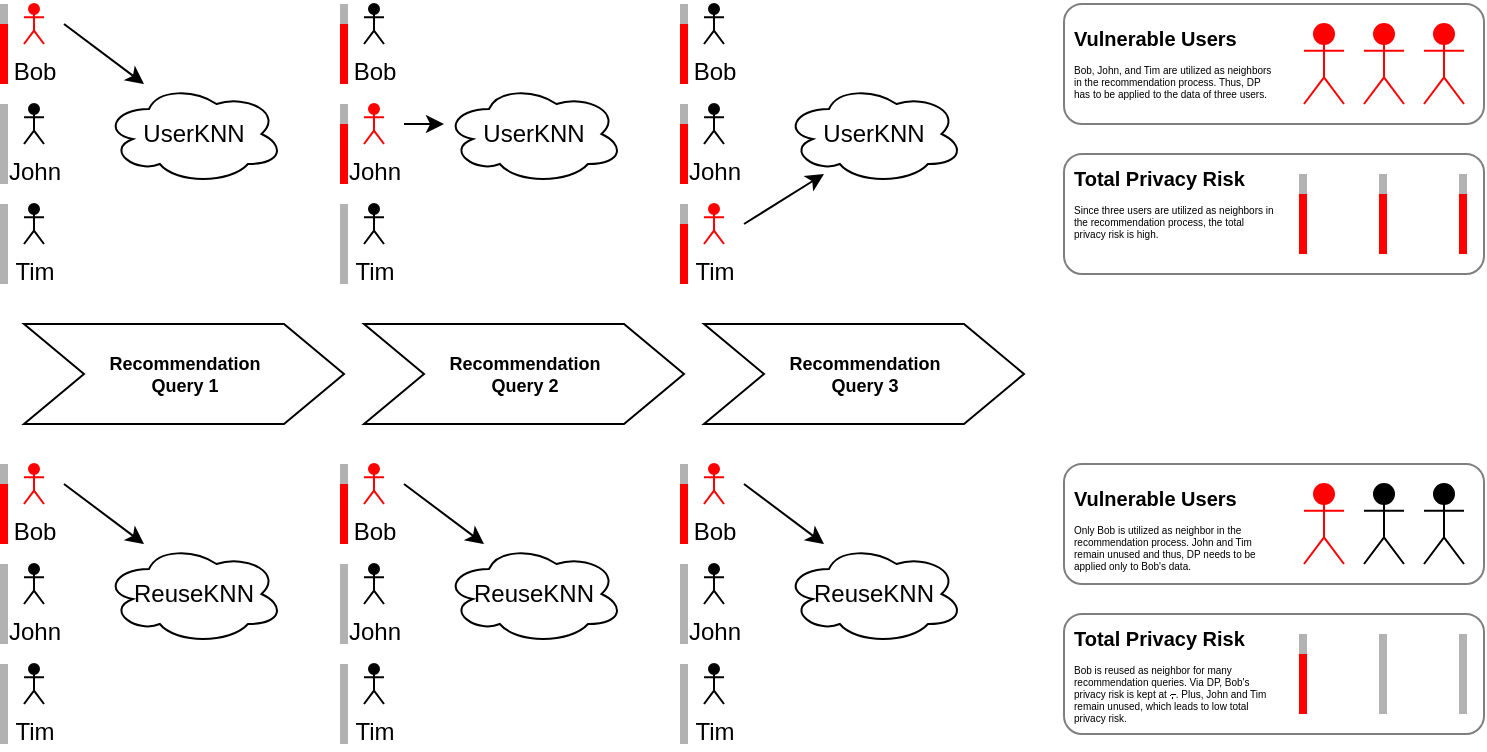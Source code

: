 <mxfile version="17.4.1" type="device"><diagram id="AZ5nEPRGbOZVYPKxdAYK" name="Page-1"><mxGraphModel dx="1422" dy="762" grid="1" gridSize="10" guides="1" tooltips="1" connect="1" arrows="1" fold="1" page="1" pageScale="1" pageWidth="827" pageHeight="1169" math="1" shadow="0"><root><mxCell id="0"/><mxCell id="1" parent="0"/><mxCell id="lNl-TGnM5BO20pMJxr-H-246" value="" style="rounded=1;whiteSpace=wrap;html=1;glass=0;sketch=0;fontSize=9;strokeColor=default;strokeWidth=1;fillColor=none;opacity=50;" vertex="1" parent="1"><mxGeometry x="560" y="40" width="210" height="60" as="geometry"/></mxCell><mxCell id="lNl-TGnM5BO20pMJxr-H-247" value="" style="rounded=1;whiteSpace=wrap;html=1;glass=0;sketch=0;fontSize=9;strokeColor=default;strokeWidth=1;fillColor=none;opacity=50;" vertex="1" parent="1"><mxGeometry x="560" y="115" width="210" height="60" as="geometry"/></mxCell><mxCell id="lNl-TGnM5BO20pMJxr-H-262" value="" style="rounded=1;whiteSpace=wrap;html=1;glass=0;sketch=0;fontSize=9;strokeColor=default;strokeWidth=1;fillColor=none;opacity=50;" vertex="1" parent="1"><mxGeometry x="560" y="345" width="210" height="60" as="geometry"/></mxCell><mxCell id="lNl-TGnM5BO20pMJxr-H-261" value="" style="rounded=1;whiteSpace=wrap;html=1;glass=0;sketch=0;fontSize=9;strokeColor=default;strokeWidth=1;fillColor=none;opacity=50;" vertex="1" parent="1"><mxGeometry x="560" y="270" width="210" height="60" as="geometry"/></mxCell><mxCell id="lNl-TGnM5BO20pMJxr-H-1" value="UserKNN" style="ellipse;shape=cloud;whiteSpace=wrap;html=1;shadow=0;sketch=0;strokeColor=default;strokeWidth=1;fillColor=#FFFFFF;gradientColor=none;" vertex="1" parent="1"><mxGeometry x="80" y="80" width="90" height="50" as="geometry"/></mxCell><mxCell id="lNl-TGnM5BO20pMJxr-H-2" value="Bob" style="shape=umlActor;verticalLabelPosition=bottom;verticalAlign=top;html=1;outlineConnect=0;shadow=0;sketch=0;strokeColor=#FF0000;strokeWidth=1;fillColor=#FF0000;gradientColor=none;" vertex="1" parent="1"><mxGeometry x="40" y="40" width="10" height="20" as="geometry"/></mxCell><mxCell id="lNl-TGnM5BO20pMJxr-H-3" value="John" style="shape=umlActor;verticalLabelPosition=bottom;verticalAlign=top;html=1;outlineConnect=0;shadow=0;sketch=0;strokeColor=default;strokeWidth=1;fillColor=#000000;gradientColor=none;" vertex="1" parent="1"><mxGeometry x="40" y="90" width="10" height="20" as="geometry"/></mxCell><mxCell id="lNl-TGnM5BO20pMJxr-H-4" value="Tim" style="shape=umlActor;verticalLabelPosition=bottom;verticalAlign=top;html=1;outlineConnect=0;shadow=0;sketch=0;strokeColor=default;strokeWidth=1;fillColor=#000000;gradientColor=none;" vertex="1" parent="1"><mxGeometry x="40" y="140" width="10" height="20" as="geometry"/></mxCell><mxCell id="lNl-TGnM5BO20pMJxr-H-132" value="UserKNN" style="ellipse;shape=cloud;whiteSpace=wrap;html=1;shadow=0;sketch=0;strokeColor=default;strokeWidth=1;fillColor=#FFFFFF;gradientColor=none;" vertex="1" parent="1"><mxGeometry x="250" y="80" width="90" height="50" as="geometry"/></mxCell><mxCell id="lNl-TGnM5BO20pMJxr-H-133" value="Bob" style="shape=umlActor;verticalLabelPosition=bottom;verticalAlign=top;html=1;outlineConnect=0;shadow=0;sketch=0;strokeColor=#000000;strokeWidth=1;fillColor=#000000;gradientColor=none;" vertex="1" parent="1"><mxGeometry x="210" y="40" width="10" height="20" as="geometry"/></mxCell><mxCell id="lNl-TGnM5BO20pMJxr-H-134" value="John" style="shape=umlActor;verticalLabelPosition=bottom;verticalAlign=top;html=1;outlineConnect=0;shadow=0;sketch=0;strokeColor=#FF0000;strokeWidth=1;fillColor=#FF0000;gradientColor=none;" vertex="1" parent="1"><mxGeometry x="210" y="90" width="10" height="20" as="geometry"/></mxCell><mxCell id="lNl-TGnM5BO20pMJxr-H-135" value="Tim" style="shape=umlActor;verticalLabelPosition=bottom;verticalAlign=top;html=1;outlineConnect=0;shadow=0;sketch=0;strokeColor=default;strokeWidth=1;fillColor=#000000;gradientColor=none;" vertex="1" parent="1"><mxGeometry x="210" y="140" width="10" height="20" as="geometry"/></mxCell><mxCell id="lNl-TGnM5BO20pMJxr-H-136" value="UserKNN" style="ellipse;shape=cloud;whiteSpace=wrap;html=1;shadow=0;sketch=0;strokeColor=default;strokeWidth=1;fillColor=#FFFFFF;gradientColor=none;" vertex="1" parent="1"><mxGeometry x="420" y="80" width="90" height="50" as="geometry"/></mxCell><mxCell id="lNl-TGnM5BO20pMJxr-H-137" value="Bob" style="shape=umlActor;verticalLabelPosition=bottom;verticalAlign=top;html=1;outlineConnect=0;shadow=0;sketch=0;strokeColor=#000000;strokeWidth=1;fillColor=#000000;gradientColor=none;" vertex="1" parent="1"><mxGeometry x="380" y="40" width="10" height="20" as="geometry"/></mxCell><mxCell id="lNl-TGnM5BO20pMJxr-H-138" value="John" style="shape=umlActor;verticalLabelPosition=bottom;verticalAlign=top;html=1;outlineConnect=0;shadow=0;sketch=0;strokeColor=default;strokeWidth=1;fillColor=#000000;gradientColor=none;" vertex="1" parent="1"><mxGeometry x="380" y="90" width="10" height="20" as="geometry"/></mxCell><mxCell id="lNl-TGnM5BO20pMJxr-H-139" value="Tim" style="shape=umlActor;verticalLabelPosition=bottom;verticalAlign=top;html=1;outlineConnect=0;shadow=0;sketch=0;strokeColor=#FF0000;strokeWidth=1;fillColor=#FF0000;gradientColor=none;" vertex="1" parent="1"><mxGeometry x="380" y="140" width="10" height="20" as="geometry"/></mxCell><mxCell id="lNl-TGnM5BO20pMJxr-H-140" value="" style="shape=umlActor;verticalLabelPosition=bottom;verticalAlign=top;html=1;outlineConnect=0;shadow=0;sketch=0;strokeColor=#FF0000;strokeWidth=1;fillColor=#FF0000;gradientColor=none;" vertex="1" parent="1"><mxGeometry x="680" y="50" width="20" height="40" as="geometry"/></mxCell><mxCell id="lNl-TGnM5BO20pMJxr-H-143" value="" style="endArrow=classic;html=1;rounded=0;" edge="1" parent="1"><mxGeometry width="50" height="50" relative="1" as="geometry"><mxPoint x="60" y="50" as="sourcePoint"/><mxPoint x="100" y="80" as="targetPoint"/></mxGeometry></mxCell><mxCell id="lNl-TGnM5BO20pMJxr-H-144" value="" style="endArrow=classic;html=1;rounded=0;" edge="1" parent="1"><mxGeometry width="50" height="50" relative="1" as="geometry"><mxPoint x="230" y="100" as="sourcePoint"/><mxPoint x="250" y="100" as="targetPoint"/></mxGeometry></mxCell><mxCell id="lNl-TGnM5BO20pMJxr-H-145" value="" style="endArrow=classic;html=1;rounded=0;" edge="1" parent="1"><mxGeometry width="50" height="50" relative="1" as="geometry"><mxPoint x="400" y="150" as="sourcePoint"/><mxPoint x="440" y="125" as="targetPoint"/></mxGeometry></mxCell><mxCell id="lNl-TGnM5BO20pMJxr-H-146" value="ReuseKNN" style="ellipse;shape=cloud;whiteSpace=wrap;html=1;shadow=0;sketch=0;strokeColor=default;strokeWidth=1;fillColor=#FFFFFF;gradientColor=none;" vertex="1" parent="1"><mxGeometry x="80" y="310" width="90" height="50" as="geometry"/></mxCell><mxCell id="lNl-TGnM5BO20pMJxr-H-147" value="Bob" style="shape=umlActor;verticalLabelPosition=bottom;verticalAlign=top;html=1;outlineConnect=0;shadow=0;sketch=0;strokeColor=#FF0000;strokeWidth=1;fillColor=#FF0000;gradientColor=none;" vertex="1" parent="1"><mxGeometry x="40" y="270" width="10" height="20" as="geometry"/></mxCell><mxCell id="lNl-TGnM5BO20pMJxr-H-148" value="John" style="shape=umlActor;verticalLabelPosition=bottom;verticalAlign=top;html=1;outlineConnect=0;shadow=0;sketch=0;strokeColor=default;strokeWidth=1;fillColor=#000000;gradientColor=none;" vertex="1" parent="1"><mxGeometry x="40" y="320" width="10" height="20" as="geometry"/></mxCell><mxCell id="lNl-TGnM5BO20pMJxr-H-149" value="Tim" style="shape=umlActor;verticalLabelPosition=bottom;verticalAlign=top;html=1;outlineConnect=0;shadow=0;sketch=0;strokeColor=default;strokeWidth=1;fillColor=#000000;gradientColor=none;" vertex="1" parent="1"><mxGeometry x="40" y="370" width="10" height="20" as="geometry"/></mxCell><mxCell id="lNl-TGnM5BO20pMJxr-H-161" value="" style="endArrow=classic;html=1;rounded=0;" edge="1" parent="1"><mxGeometry width="50" height="50" relative="1" as="geometry"><mxPoint x="60" y="280" as="sourcePoint"/><mxPoint x="100" y="310" as="targetPoint"/></mxGeometry></mxCell><mxCell id="lNl-TGnM5BO20pMJxr-H-164" value="ReuseKNN" style="ellipse;shape=cloud;whiteSpace=wrap;html=1;shadow=0;sketch=0;strokeColor=default;strokeWidth=1;fillColor=#FFFFFF;gradientColor=none;" vertex="1" parent="1"><mxGeometry x="250" y="310" width="90" height="50" as="geometry"/></mxCell><mxCell id="lNl-TGnM5BO20pMJxr-H-165" value="Bob" style="shape=umlActor;verticalLabelPosition=bottom;verticalAlign=top;html=1;outlineConnect=0;shadow=0;sketch=0;strokeColor=#FF0000;strokeWidth=1;fillColor=#FF0000;gradientColor=none;" vertex="1" parent="1"><mxGeometry x="210" y="270" width="10" height="20" as="geometry"/></mxCell><mxCell id="lNl-TGnM5BO20pMJxr-H-166" value="John" style="shape=umlActor;verticalLabelPosition=bottom;verticalAlign=top;html=1;outlineConnect=0;shadow=0;sketch=0;strokeColor=default;strokeWidth=1;fillColor=#000000;gradientColor=none;" vertex="1" parent="1"><mxGeometry x="210" y="320" width="10" height="20" as="geometry"/></mxCell><mxCell id="lNl-TGnM5BO20pMJxr-H-167" value="Tim" style="shape=umlActor;verticalLabelPosition=bottom;verticalAlign=top;html=1;outlineConnect=0;shadow=0;sketch=0;strokeColor=default;strokeWidth=1;fillColor=#000000;gradientColor=none;" vertex="1" parent="1"><mxGeometry x="210" y="370" width="10" height="20" as="geometry"/></mxCell><mxCell id="lNl-TGnM5BO20pMJxr-H-168" value="" style="endArrow=classic;html=1;rounded=0;" edge="1" parent="1"><mxGeometry width="50" height="50" relative="1" as="geometry"><mxPoint x="230" y="280" as="sourcePoint"/><mxPoint x="270" y="310" as="targetPoint"/></mxGeometry></mxCell><mxCell id="lNl-TGnM5BO20pMJxr-H-169" value="ReuseKNN" style="ellipse;shape=cloud;whiteSpace=wrap;html=1;shadow=0;sketch=0;strokeColor=default;strokeWidth=1;fillColor=#FFFFFF;gradientColor=none;" vertex="1" parent="1"><mxGeometry x="420" y="310" width="90" height="50" as="geometry"/></mxCell><mxCell id="lNl-TGnM5BO20pMJxr-H-170" value="Bob" style="shape=umlActor;verticalLabelPosition=bottom;verticalAlign=top;html=1;outlineConnect=0;shadow=0;sketch=0;strokeColor=#FF0000;strokeWidth=1;fillColor=#FF0000;gradientColor=none;" vertex="1" parent="1"><mxGeometry x="380" y="270" width="10" height="20" as="geometry"/></mxCell><mxCell id="lNl-TGnM5BO20pMJxr-H-171" value="John" style="shape=umlActor;verticalLabelPosition=bottom;verticalAlign=top;html=1;outlineConnect=0;shadow=0;sketch=0;strokeColor=default;strokeWidth=1;fillColor=#000000;gradientColor=none;" vertex="1" parent="1"><mxGeometry x="380" y="320" width="10" height="20" as="geometry"/></mxCell><mxCell id="lNl-TGnM5BO20pMJxr-H-172" value="Tim" style="shape=umlActor;verticalLabelPosition=bottom;verticalAlign=top;html=1;outlineConnect=0;shadow=0;sketch=0;strokeColor=default;strokeWidth=1;fillColor=#000000;gradientColor=none;" vertex="1" parent="1"><mxGeometry x="380" y="370" width="10" height="20" as="geometry"/></mxCell><mxCell id="lNl-TGnM5BO20pMJxr-H-173" value="" style="endArrow=classic;html=1;rounded=0;" edge="1" parent="1"><mxGeometry width="50" height="50" relative="1" as="geometry"><mxPoint x="400" y="280" as="sourcePoint"/><mxPoint x="440" y="310" as="targetPoint"/></mxGeometry></mxCell><mxCell id="lNl-TGnM5BO20pMJxr-H-183" value="" style="endArrow=none;html=1;rounded=0;fontSize=5;strokeColor=#000000;strokeWidth=4;opacity=30;" edge="1" parent="1"><mxGeometry width="50" height="50" relative="1" as="geometry"><mxPoint x="30" y="80" as="sourcePoint"/><mxPoint x="30" y="40" as="targetPoint"/></mxGeometry></mxCell><mxCell id="lNl-TGnM5BO20pMJxr-H-187" value="" style="endArrow=none;html=1;rounded=0;fontSize=5;strokeColor=#FF0000;strokeWidth=4;" edge="1" parent="1"><mxGeometry width="50" height="50" relative="1" as="geometry"><mxPoint x="30" y="80" as="sourcePoint"/><mxPoint x="30" y="50" as="targetPoint"/></mxGeometry></mxCell><mxCell id="lNl-TGnM5BO20pMJxr-H-188" value="" style="endArrow=none;html=1;rounded=0;fontSize=5;strokeColor=#000000;strokeWidth=4;opacity=30;" edge="1" parent="1"><mxGeometry width="50" height="50" relative="1" as="geometry"><mxPoint x="30" y="130" as="sourcePoint"/><mxPoint x="30" y="90" as="targetPoint"/></mxGeometry></mxCell><mxCell id="lNl-TGnM5BO20pMJxr-H-190" value="" style="endArrow=none;html=1;rounded=0;fontSize=5;strokeColor=#000000;strokeWidth=4;opacity=30;" edge="1" parent="1"><mxGeometry width="50" height="50" relative="1" as="geometry"><mxPoint x="30" y="180" as="sourcePoint"/><mxPoint x="30" y="140" as="targetPoint"/></mxGeometry></mxCell><mxCell id="lNl-TGnM5BO20pMJxr-H-192" value="" style="endArrow=none;html=1;rounded=0;fontSize=5;strokeColor=#000000;strokeWidth=4;opacity=30;" edge="1" parent="1"><mxGeometry width="50" height="50" relative="1" as="geometry"><mxPoint x="200" y="80" as="sourcePoint"/><mxPoint x="200" y="40" as="targetPoint"/></mxGeometry></mxCell><mxCell id="lNl-TGnM5BO20pMJxr-H-193" value="" style="endArrow=none;html=1;rounded=0;fontSize=5;strokeColor=#FF0000;strokeWidth=4;" edge="1" parent="1"><mxGeometry width="50" height="50" relative="1" as="geometry"><mxPoint x="200" y="80" as="sourcePoint"/><mxPoint x="200" y="50" as="targetPoint"/></mxGeometry></mxCell><mxCell id="lNl-TGnM5BO20pMJxr-H-194" value="" style="endArrow=none;html=1;rounded=0;fontSize=5;strokeColor=#000000;strokeWidth=4;opacity=30;" edge="1" parent="1"><mxGeometry width="50" height="50" relative="1" as="geometry"><mxPoint x="200" y="130" as="sourcePoint"/><mxPoint x="200" y="90" as="targetPoint"/></mxGeometry></mxCell><mxCell id="lNl-TGnM5BO20pMJxr-H-195" value="" style="endArrow=none;html=1;rounded=0;fontSize=5;strokeColor=#FF0000;strokeWidth=4;" edge="1" parent="1"><mxGeometry width="50" height="50" relative="1" as="geometry"><mxPoint x="200" y="130" as="sourcePoint"/><mxPoint x="200" y="100" as="targetPoint"/></mxGeometry></mxCell><mxCell id="lNl-TGnM5BO20pMJxr-H-196" value="" style="endArrow=none;html=1;rounded=0;fontSize=5;strokeColor=#000000;strokeWidth=4;opacity=30;" edge="1" parent="1"><mxGeometry width="50" height="50" relative="1" as="geometry"><mxPoint x="370" y="80" as="sourcePoint"/><mxPoint x="370" y="40" as="targetPoint"/></mxGeometry></mxCell><mxCell id="lNl-TGnM5BO20pMJxr-H-197" value="" style="endArrow=none;html=1;rounded=0;fontSize=5;strokeColor=#FF0000;strokeWidth=4;" edge="1" parent="1"><mxGeometry width="50" height="50" relative="1" as="geometry"><mxPoint x="370" y="80" as="sourcePoint"/><mxPoint x="370" y="50" as="targetPoint"/></mxGeometry></mxCell><mxCell id="lNl-TGnM5BO20pMJxr-H-198" value="" style="endArrow=none;html=1;rounded=0;fontSize=5;strokeColor=#000000;strokeWidth=4;opacity=30;" edge="1" parent="1"><mxGeometry width="50" height="50" relative="1" as="geometry"><mxPoint x="370" y="130" as="sourcePoint"/><mxPoint x="370" y="90" as="targetPoint"/></mxGeometry></mxCell><mxCell id="lNl-TGnM5BO20pMJxr-H-199" value="" style="endArrow=none;html=1;rounded=0;fontSize=5;strokeColor=#FF0000;strokeWidth=4;" edge="1" parent="1"><mxGeometry width="50" height="50" relative="1" as="geometry"><mxPoint x="370" y="130" as="sourcePoint"/><mxPoint x="370" y="100" as="targetPoint"/></mxGeometry></mxCell><mxCell id="lNl-TGnM5BO20pMJxr-H-200" value="" style="endArrow=none;html=1;rounded=0;fontSize=5;strokeColor=#000000;strokeWidth=4;opacity=30;" edge="1" parent="1"><mxGeometry width="50" height="50" relative="1" as="geometry"><mxPoint x="370" y="180" as="sourcePoint"/><mxPoint x="370" y="140" as="targetPoint"/></mxGeometry></mxCell><mxCell id="lNl-TGnM5BO20pMJxr-H-201" value="" style="endArrow=none;html=1;rounded=0;fontSize=5;strokeColor=#FF0000;strokeWidth=4;" edge="1" parent="1"><mxGeometry width="50" height="50" relative="1" as="geometry"><mxPoint x="370" y="180" as="sourcePoint"/><mxPoint x="370" y="150" as="targetPoint"/></mxGeometry></mxCell><mxCell id="lNl-TGnM5BO20pMJxr-H-202" value="" style="endArrow=none;html=1;rounded=0;fontSize=5;strokeColor=#000000;strokeWidth=4;opacity=30;" edge="1" parent="1"><mxGeometry width="50" height="50" relative="1" as="geometry"><mxPoint x="200" y="180" as="sourcePoint"/><mxPoint x="200" y="140" as="targetPoint"/></mxGeometry></mxCell><mxCell id="lNl-TGnM5BO20pMJxr-H-203" value="" style="endArrow=none;html=1;rounded=0;fontSize=5;strokeColor=#000000;strokeWidth=4;opacity=30;" edge="1" parent="1"><mxGeometry width="50" height="50" relative="1" as="geometry"><mxPoint x="30" y="310" as="sourcePoint"/><mxPoint x="30" y="270" as="targetPoint"/></mxGeometry></mxCell><mxCell id="lNl-TGnM5BO20pMJxr-H-204" value="" style="endArrow=none;html=1;rounded=0;fontSize=5;strokeColor=#FF0000;strokeWidth=4;" edge="1" parent="1"><mxGeometry width="50" height="50" relative="1" as="geometry"><mxPoint x="30" y="310" as="sourcePoint"/><mxPoint x="30" y="280" as="targetPoint"/></mxGeometry></mxCell><mxCell id="lNl-TGnM5BO20pMJxr-H-205" value="" style="endArrow=none;html=1;rounded=0;fontSize=5;strokeColor=#000000;strokeWidth=4;opacity=30;" edge="1" parent="1"><mxGeometry width="50" height="50" relative="1" as="geometry"><mxPoint x="30" y="360" as="sourcePoint"/><mxPoint x="30" y="320" as="targetPoint"/></mxGeometry></mxCell><mxCell id="lNl-TGnM5BO20pMJxr-H-206" value="" style="endArrow=none;html=1;rounded=0;fontSize=5;strokeColor=#000000;strokeWidth=4;opacity=30;" edge="1" parent="1"><mxGeometry width="50" height="50" relative="1" as="geometry"><mxPoint x="30" y="410" as="sourcePoint"/><mxPoint x="30" y="370" as="targetPoint"/></mxGeometry></mxCell><mxCell id="lNl-TGnM5BO20pMJxr-H-209" value="" style="endArrow=none;html=1;rounded=0;fontSize=5;strokeColor=#000000;strokeWidth=4;opacity=30;" edge="1" parent="1"><mxGeometry width="50" height="50" relative="1" as="geometry"><mxPoint x="200" y="360" as="sourcePoint"/><mxPoint x="200" y="320" as="targetPoint"/></mxGeometry></mxCell><mxCell id="lNl-TGnM5BO20pMJxr-H-210" value="" style="endArrow=none;html=1;rounded=0;fontSize=5;strokeColor=#000000;strokeWidth=4;opacity=30;" edge="1" parent="1"><mxGeometry width="50" height="50" relative="1" as="geometry"><mxPoint x="200" y="410" as="sourcePoint"/><mxPoint x="200" y="370" as="targetPoint"/></mxGeometry></mxCell><mxCell id="lNl-TGnM5BO20pMJxr-H-213" value="" style="endArrow=none;html=1;rounded=0;fontSize=5;strokeColor=#000000;strokeWidth=4;opacity=30;" edge="1" parent="1"><mxGeometry width="50" height="50" relative="1" as="geometry"><mxPoint x="370" y="360" as="sourcePoint"/><mxPoint x="370" y="320" as="targetPoint"/></mxGeometry></mxCell><mxCell id="lNl-TGnM5BO20pMJxr-H-214" value="" style="endArrow=none;html=1;rounded=0;fontSize=5;strokeColor=#000000;strokeWidth=4;opacity=30;" edge="1" parent="1"><mxGeometry width="50" height="50" relative="1" as="geometry"><mxPoint x="370" y="410" as="sourcePoint"/><mxPoint x="370" y="370" as="targetPoint"/></mxGeometry></mxCell><mxCell id="lNl-TGnM5BO20pMJxr-H-221" value="" style="endArrow=none;html=1;rounded=0;fontSize=5;strokeColor=#000000;strokeWidth=4;opacity=30;" edge="1" parent="1"><mxGeometry width="50" height="50" relative="1" as="geometry"><mxPoint x="200" y="310" as="sourcePoint"/><mxPoint x="200" y="270" as="targetPoint"/></mxGeometry></mxCell><mxCell id="lNl-TGnM5BO20pMJxr-H-222" value="" style="endArrow=none;html=1;rounded=0;fontSize=5;strokeColor=#FF0000;strokeWidth=4;" edge="1" parent="1"><mxGeometry width="50" height="50" relative="1" as="geometry"><mxPoint x="200" y="310" as="sourcePoint"/><mxPoint x="200" y="280" as="targetPoint"/></mxGeometry></mxCell><mxCell id="lNl-TGnM5BO20pMJxr-H-229" value="" style="endArrow=none;html=1;rounded=0;fontSize=5;strokeColor=#000000;strokeWidth=4;opacity=30;" edge="1" parent="1"><mxGeometry width="50" height="50" relative="1" as="geometry"><mxPoint x="370" y="310" as="sourcePoint"/><mxPoint x="370" y="270" as="targetPoint"/></mxGeometry></mxCell><mxCell id="lNl-TGnM5BO20pMJxr-H-230" value="" style="endArrow=none;html=1;rounded=0;fontSize=5;strokeColor=#FF0000;strokeWidth=4;" edge="1" parent="1"><mxGeometry width="50" height="50" relative="1" as="geometry"><mxPoint x="370" y="310" as="sourcePoint"/><mxPoint x="370" y="280" as="targetPoint"/></mxGeometry></mxCell><mxCell id="lNl-TGnM5BO20pMJxr-H-231" value="" style="endArrow=none;html=1;rounded=0;fontSize=5;strokeColor=#000000;strokeWidth=4;opacity=30;" edge="1" parent="1"><mxGeometry width="50" height="50" relative="1" as="geometry"><mxPoint x="679.51" y="165" as="sourcePoint"/><mxPoint x="679.51" y="125" as="targetPoint"/></mxGeometry></mxCell><mxCell id="lNl-TGnM5BO20pMJxr-H-232" value="" style="endArrow=none;html=1;rounded=0;fontSize=5;strokeColor=#FF0000;strokeWidth=4;" edge="1" parent="1"><mxGeometry width="50" height="50" relative="1" as="geometry"><mxPoint x="679.51" y="165" as="sourcePoint"/><mxPoint x="679.51" y="135" as="targetPoint"/></mxGeometry></mxCell><mxCell id="lNl-TGnM5BO20pMJxr-H-233" value="" style="shape=image;html=1;verticalAlign=top;verticalLabelPosition=bottom;labelBackgroundColor=#ffffff;imageAspect=0;aspect=fixed;image=https://cdn4.iconfinder.com/data/icons/ionicons/512/icon-plus-round-128.png;shadow=0;sketch=0;strokeColor=default;strokeWidth=1;fillColor=#FFFFFF;gradientColor=none;" vertex="1" parent="1"><mxGeometry x="689.51" y="135" width="20" height="20" as="geometry"/></mxCell><mxCell id="lNl-TGnM5BO20pMJxr-H-234" value="" style="endArrow=none;html=1;rounded=0;fontSize=5;strokeColor=#000000;strokeWidth=4;opacity=30;" edge="1" parent="1"><mxGeometry width="50" height="50" relative="1" as="geometry"><mxPoint x="719.51" y="165" as="sourcePoint"/><mxPoint x="719.51" y="125" as="targetPoint"/></mxGeometry></mxCell><mxCell id="lNl-TGnM5BO20pMJxr-H-235" value="" style="endArrow=none;html=1;rounded=0;fontSize=5;strokeColor=#FF0000;strokeWidth=4;" edge="1" parent="1"><mxGeometry width="50" height="50" relative="1" as="geometry"><mxPoint x="719.51" y="165" as="sourcePoint"/><mxPoint x="719.51" y="135" as="targetPoint"/></mxGeometry></mxCell><mxCell id="lNl-TGnM5BO20pMJxr-H-236" value="" style="shape=image;html=1;verticalAlign=top;verticalLabelPosition=bottom;labelBackgroundColor=#ffffff;imageAspect=0;aspect=fixed;image=https://cdn4.iconfinder.com/data/icons/ionicons/512/icon-plus-round-128.png;shadow=0;sketch=0;strokeColor=default;strokeWidth=1;fillColor=#FFFFFF;gradientColor=none;" vertex="1" parent="1"><mxGeometry x="729.51" y="135" width="20" height="20" as="geometry"/></mxCell><mxCell id="lNl-TGnM5BO20pMJxr-H-237" value="" style="endArrow=none;html=1;rounded=0;fontSize=5;strokeColor=#000000;strokeWidth=4;opacity=30;" edge="1" parent="1"><mxGeometry width="50" height="50" relative="1" as="geometry"><mxPoint x="759.51" y="165" as="sourcePoint"/><mxPoint x="759.51" y="125" as="targetPoint"/></mxGeometry></mxCell><mxCell id="lNl-TGnM5BO20pMJxr-H-238" value="" style="endArrow=none;html=1;rounded=0;fontSize=5;strokeColor=#FF0000;strokeWidth=4;" edge="1" parent="1"><mxGeometry width="50" height="50" relative="1" as="geometry"><mxPoint x="759.51" y="165" as="sourcePoint"/><mxPoint x="759.51" y="135" as="targetPoint"/></mxGeometry></mxCell><mxCell id="lNl-TGnM5BO20pMJxr-H-241" value="&lt;h1&gt;Total Privacy Risk&lt;/h1&gt;&lt;p&gt;Since three users are utilized as neighbors in the recommendation process, the total privacy risk is high.&lt;/p&gt;" style="text;html=1;strokeColor=none;fillColor=none;spacing=5;spacingTop=-20;whiteSpace=wrap;overflow=hidden;rounded=0;glass=0;sketch=0;fontSize=5;opacity=50;" vertex="1" parent="1"><mxGeometry x="560" y="125" width="110" height="40" as="geometry"/></mxCell><mxCell id="lNl-TGnM5BO20pMJxr-H-242" value="&lt;h1&gt;Vulnerable Users&lt;/h1&gt;&lt;p&gt;Bob, John, and Tim are utilized as neighbors in the recommendation process. Thus, DP has to be applied to the data of three users.&lt;/p&gt;" style="text;html=1;strokeColor=none;fillColor=none;spacing=5;spacingTop=-20;whiteSpace=wrap;overflow=hidden;rounded=0;glass=0;sketch=0;fontSize=5;opacity=50;" vertex="1" parent="1"><mxGeometry x="560" y="55" width="110" height="35" as="geometry"/></mxCell><mxCell id="lNl-TGnM5BO20pMJxr-H-244" value="" style="shape=umlActor;verticalLabelPosition=bottom;verticalAlign=top;html=1;outlineConnect=0;shadow=0;sketch=0;strokeColor=#FF0000;strokeWidth=1;fillColor=#FF0000;gradientColor=none;" vertex="1" parent="1"><mxGeometry x="710" y="50" width="20" height="40" as="geometry"/></mxCell><mxCell id="lNl-TGnM5BO20pMJxr-H-245" value="" style="shape=umlActor;verticalLabelPosition=bottom;verticalAlign=top;html=1;outlineConnect=0;shadow=0;sketch=0;strokeColor=#FF0000;strokeWidth=1;fillColor=#FF0000;gradientColor=none;" vertex="1" parent="1"><mxGeometry x="740" y="50" width="20" height="40" as="geometry"/></mxCell><mxCell id="lNl-TGnM5BO20pMJxr-H-248" value="" style="shape=umlActor;verticalLabelPosition=bottom;verticalAlign=top;html=1;outlineConnect=0;shadow=0;sketch=0;strokeColor=#FF0000;strokeWidth=1;fillColor=#FF0000;gradientColor=none;" vertex="1" parent="1"><mxGeometry x="680" y="280" width="20" height="40" as="geometry"/></mxCell><mxCell id="lNl-TGnM5BO20pMJxr-H-249" value="" style="endArrow=none;html=1;rounded=0;fontSize=5;strokeColor=#000000;strokeWidth=4;opacity=30;" edge="1" parent="1"><mxGeometry width="50" height="50" relative="1" as="geometry"><mxPoint x="679.51" y="395" as="sourcePoint"/><mxPoint x="679.51" y="355" as="targetPoint"/></mxGeometry></mxCell><mxCell id="lNl-TGnM5BO20pMJxr-H-250" value="" style="endArrow=none;html=1;rounded=0;fontSize=5;strokeColor=#FF0000;strokeWidth=4;" edge="1" parent="1"><mxGeometry width="50" height="50" relative="1" as="geometry"><mxPoint x="679.51" y="395" as="sourcePoint"/><mxPoint x="679.51" y="365" as="targetPoint"/></mxGeometry></mxCell><mxCell id="lNl-TGnM5BO20pMJxr-H-251" value="" style="shape=image;html=1;verticalAlign=top;verticalLabelPosition=bottom;labelBackgroundColor=#ffffff;imageAspect=0;aspect=fixed;image=https://cdn4.iconfinder.com/data/icons/ionicons/512/icon-plus-round-128.png;shadow=0;sketch=0;strokeColor=default;strokeWidth=1;fillColor=#FFFFFF;gradientColor=none;" vertex="1" parent="1"><mxGeometry x="689.51" y="365" width="20" height="20" as="geometry"/></mxCell><mxCell id="lNl-TGnM5BO20pMJxr-H-252" value="" style="endArrow=none;html=1;rounded=0;fontSize=5;strokeColor=#000000;strokeWidth=4;opacity=30;" edge="1" parent="1"><mxGeometry width="50" height="50" relative="1" as="geometry"><mxPoint x="719.51" y="395" as="sourcePoint"/><mxPoint x="719.51" y="355" as="targetPoint"/></mxGeometry></mxCell><mxCell id="lNl-TGnM5BO20pMJxr-H-254" value="" style="shape=image;html=1;verticalAlign=top;verticalLabelPosition=bottom;labelBackgroundColor=#ffffff;imageAspect=0;aspect=fixed;image=https://cdn4.iconfinder.com/data/icons/ionicons/512/icon-plus-round-128.png;shadow=0;sketch=0;strokeColor=default;strokeWidth=1;fillColor=#FFFFFF;gradientColor=none;" vertex="1" parent="1"><mxGeometry x="729.51" y="365" width="20" height="20" as="geometry"/></mxCell><mxCell id="lNl-TGnM5BO20pMJxr-H-255" value="" style="endArrow=none;html=1;rounded=0;fontSize=5;strokeColor=#000000;strokeWidth=4;opacity=30;" edge="1" parent="1"><mxGeometry width="50" height="50" relative="1" as="geometry"><mxPoint x="759.51" y="395" as="sourcePoint"/><mxPoint x="759.51" y="355" as="targetPoint"/></mxGeometry></mxCell><mxCell id="lNl-TGnM5BO20pMJxr-H-257" value="&lt;h1&gt;Total Privacy Risk&lt;/h1&gt;&lt;p&gt;Bob is reused as neighbor for many recommendation queries. Via DP, Bob's privacy risk is kept at \(\tau\).&amp;nbsp;&lt;span&gt;Plus, John and Tim remain unused, which leads to low total privacy risk.&lt;/span&gt;&lt;/p&gt;" style="text;html=1;strokeColor=none;fillColor=none;spacing=5;spacingTop=-20;whiteSpace=wrap;overflow=hidden;rounded=0;glass=0;sketch=0;fontSize=5;opacity=50;" vertex="1" parent="1"><mxGeometry x="560" y="355" width="110" height="55" as="geometry"/></mxCell><mxCell id="lNl-TGnM5BO20pMJxr-H-258" value="&lt;h1&gt;Vulnerable Users&lt;/h1&gt;&lt;p&gt;Only Bob is utilized as neighbor in the recommendation process. John and Tim remain unused and thus, DP needs to be applied only to Bob's data.&lt;/p&gt;" style="text;html=1;strokeColor=none;fillColor=none;spacing=5;spacingTop=-20;whiteSpace=wrap;overflow=hidden;rounded=0;glass=0;sketch=0;fontSize=5;opacity=50;" vertex="1" parent="1"><mxGeometry x="560" y="285" width="110" height="45" as="geometry"/></mxCell><mxCell id="lNl-TGnM5BO20pMJxr-H-259" value="" style="shape=umlActor;verticalLabelPosition=bottom;verticalAlign=top;html=1;outlineConnect=0;shadow=0;sketch=0;strokeColor=#000000;strokeWidth=1;fillColor=#000000;gradientColor=none;" vertex="1" parent="1"><mxGeometry x="710" y="280" width="20" height="40" as="geometry"/></mxCell><mxCell id="lNl-TGnM5BO20pMJxr-H-260" value="" style="shape=umlActor;verticalLabelPosition=bottom;verticalAlign=top;html=1;outlineConnect=0;shadow=0;sketch=0;strokeColor=#000000;strokeWidth=1;fillColor=#000000;gradientColor=none;" vertex="1" parent="1"><mxGeometry x="740" y="280" width="20" height="40" as="geometry"/></mxCell><mxCell id="lNl-TGnM5BO20pMJxr-H-273" value="&lt;b&gt;Recommendation&lt;br&gt;Query 1&lt;/b&gt;" style="html=1;shadow=0;dashed=0;align=center;verticalAlign=middle;shape=mxgraph.arrows2.arrow;dy=0;dx=30;notch=30;rounded=1;glass=0;sketch=0;fontSize=9;strokeColor=#000000;strokeWidth=1;fillColor=none;" vertex="1" parent="1"><mxGeometry x="40" y="200" width="160" height="50" as="geometry"/></mxCell><mxCell id="lNl-TGnM5BO20pMJxr-H-274" value="&lt;b&gt;Recommendation&lt;br&gt;Query 2&lt;/b&gt;" style="html=1;shadow=0;dashed=0;align=center;verticalAlign=middle;shape=mxgraph.arrows2.arrow;dy=0;dx=30;notch=30;rounded=1;glass=0;sketch=0;fontSize=9;strokeColor=#000000;strokeWidth=1;fillColor=none;" vertex="1" parent="1"><mxGeometry x="210" y="200" width="160" height="50" as="geometry"/></mxCell><mxCell id="lNl-TGnM5BO20pMJxr-H-275" value="&lt;b&gt;Recommendation&lt;br&gt;Query 3&lt;/b&gt;" style="html=1;shadow=0;dashed=0;align=center;verticalAlign=middle;shape=mxgraph.arrows2.arrow;dy=0;dx=30;notch=30;rounded=1;glass=0;sketch=0;fontSize=9;strokeColor=#000000;strokeWidth=1;fillColor=none;" vertex="1" parent="1"><mxGeometry x="380" y="200" width="160" height="50" as="geometry"/></mxCell></root></mxGraphModel></diagram></mxfile>